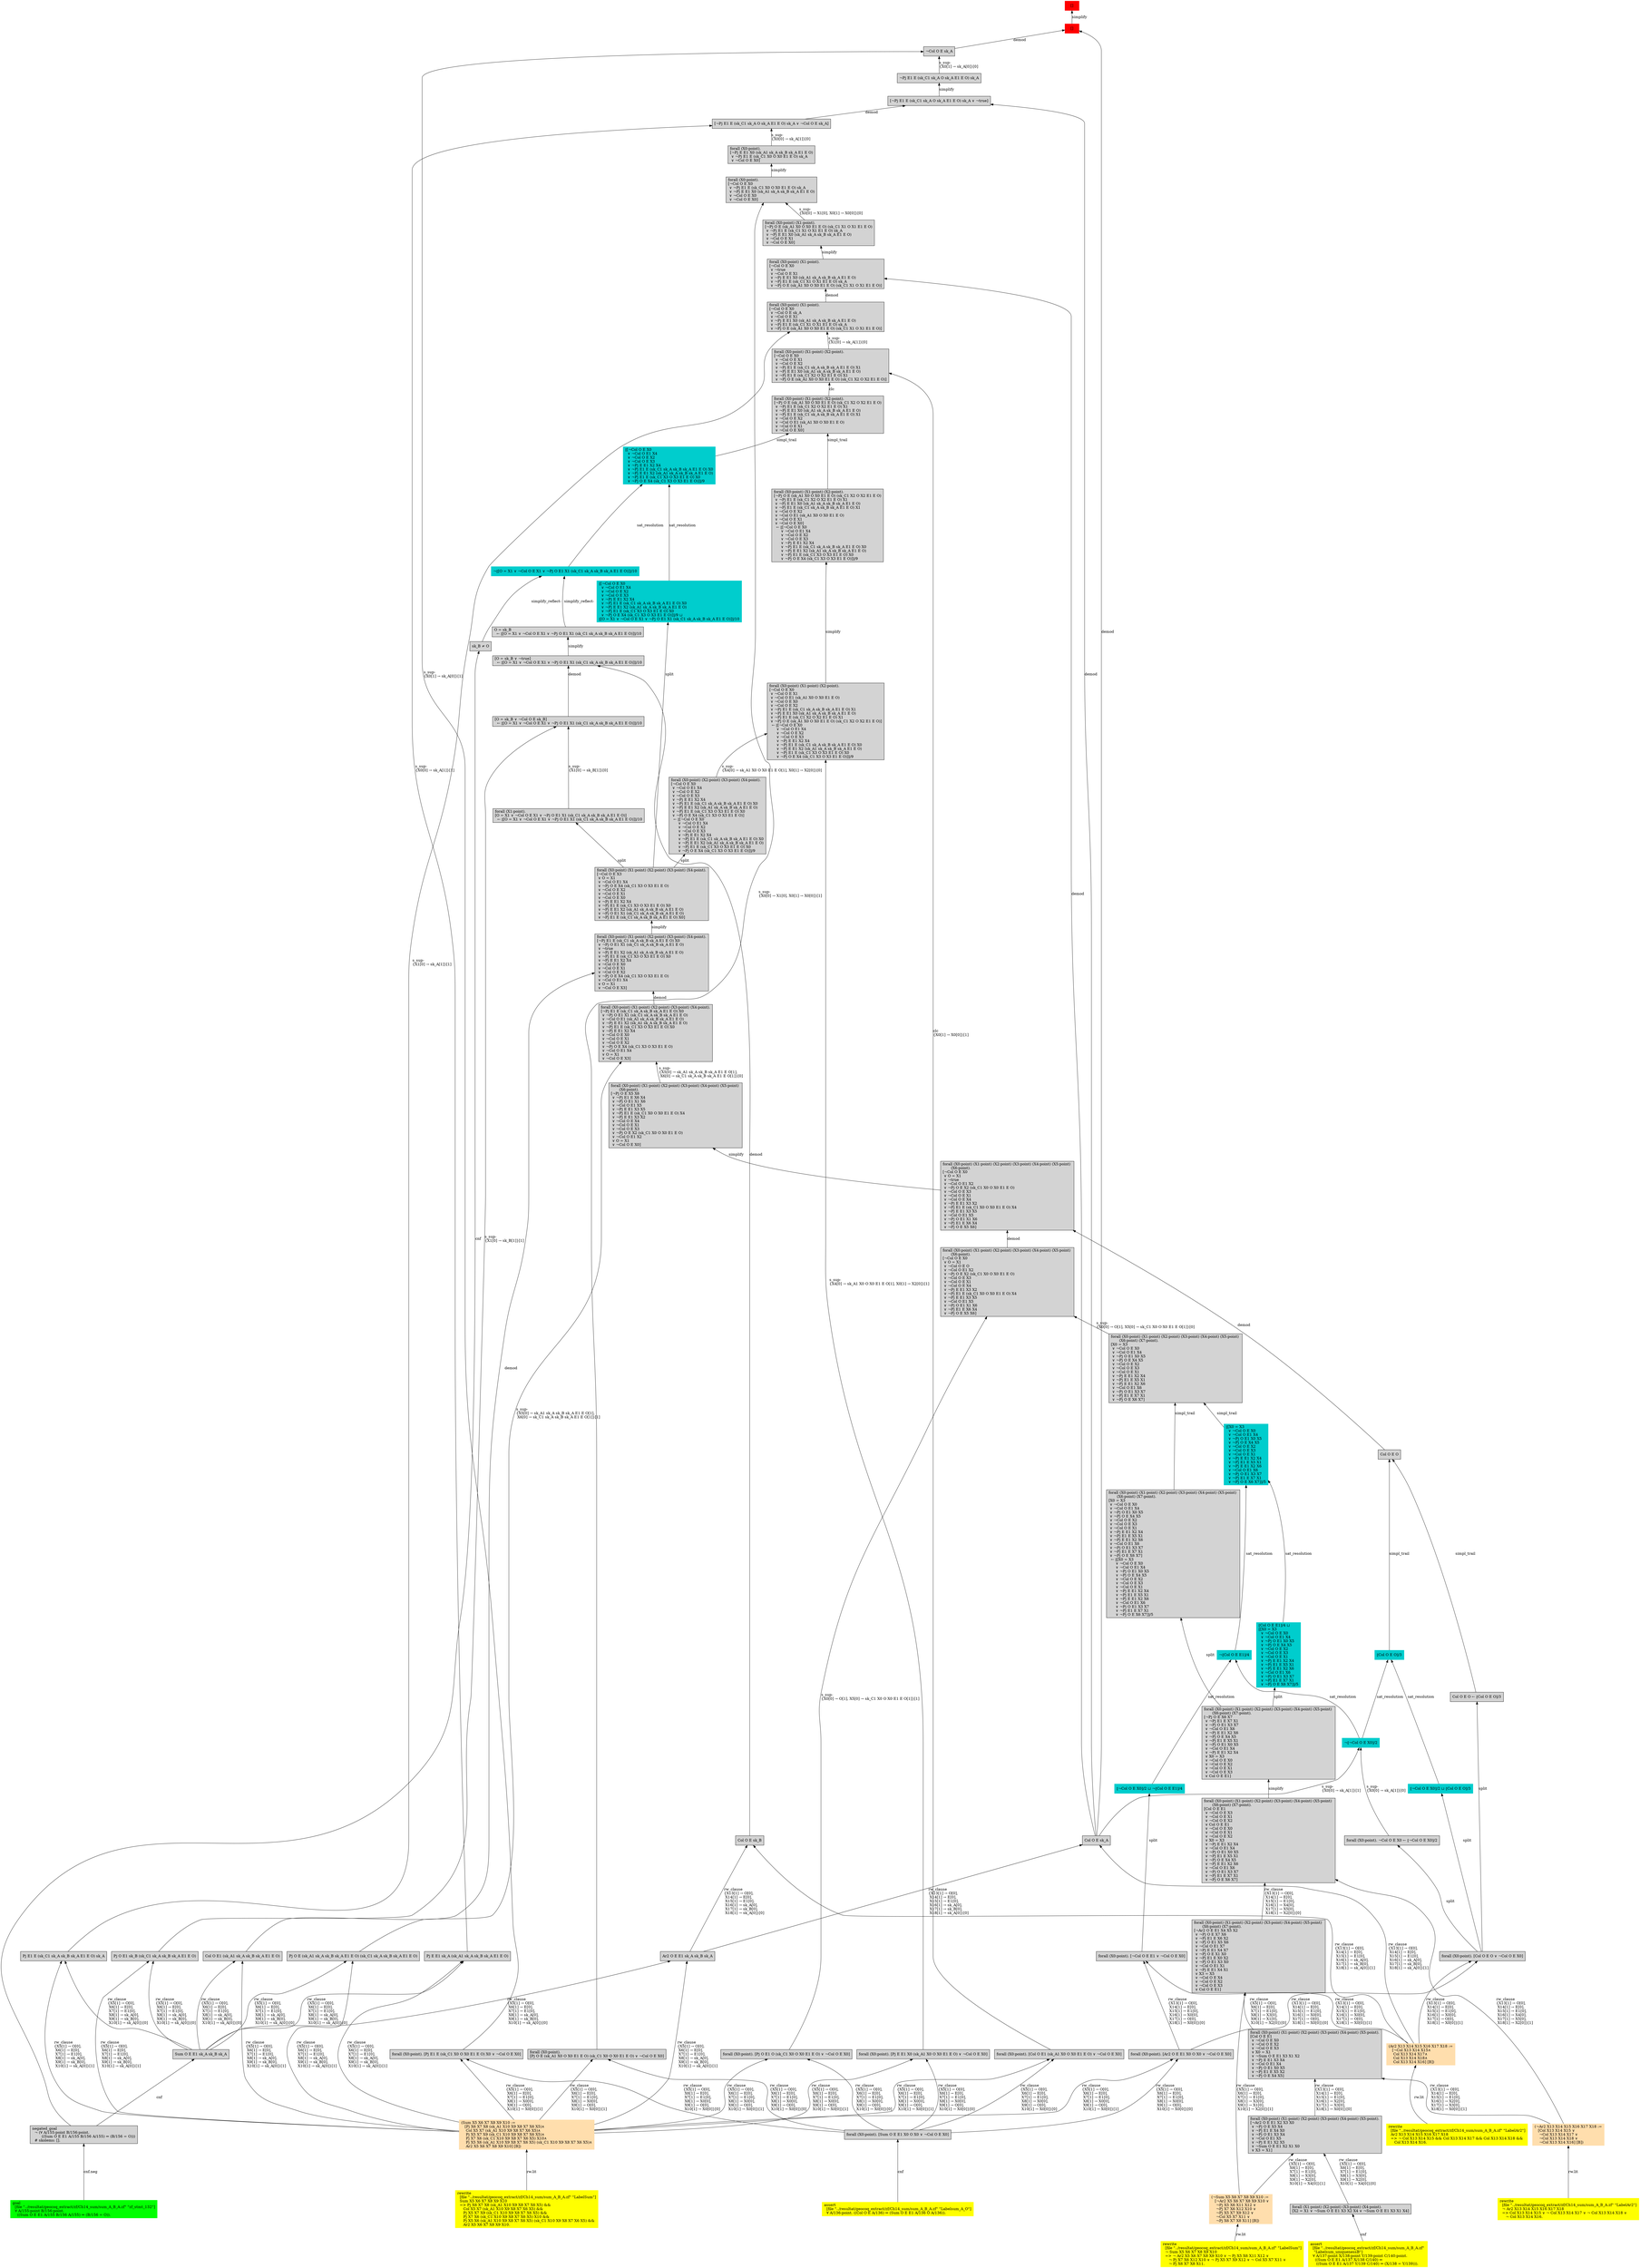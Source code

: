 digraph "unsat_graph" {
  vertex_0 [color=red, label="[]", shape=box, style=filled];
  vertex_0 -> vertex_1 [label="simplify", dir="back"];
  vertex_1 [color=red, label="[]", shape=box, style=filled];
  vertex_1 -> vertex_2 [label="demod", dir="back"];
  vertex_2 [shape=box, label="Col O E sk_A\l", style=filled];
  vertex_2 -> vertex_3 [label="rw_clause\l\{X13[1] → O[0], \l X14[1] → E[0], \l X15[1] → E1[0], \l X16[1] → sk_A[0], \l X17[1] → sk_B[0], \l X18[1] → sk_A[0]\}[1]\l", dir="back"];
  vertex_3 [color=navajowhite, shape=box, label="(Ar2 X13 X14 X15 X16 X17 X18 :=\l   [¬Col X13 X14 X15∧\l    Col X13 X14 X17∧\l    Col X13 X14 X18∧\l    Col X13 X14 X16] [B])\l", style=filled];
  vertex_3 -> vertex_4 [label="rw.lit", dir="back"];
  vertex_4 [color=yellow, shape=box, label="rewrite\l  [file \"../resultat/geocoq_extract/zf/Ch14_sum/sum_A_B_A.zf\" \"LabelAr2\"]\l  Ar2 X13 X14 X15 X16 X17 X18\l  =\> ¬ Col X13 X14 X15 && Col X13 X14 X17 && Col X13 X14 X18 && \l     Col X13 X14 X16.\l", style=filled];
  vertex_2 -> vertex_5 [label="rw_clause\l\{X13[1] → O[0], \l X14[1] → E[0], \l X15[1] → E1[0], \l X16[1] → sk_A[0], \l X17[1] → sk_B[0], \l X18[1] → sk_A[0]\}[0]\l", dir="back"];
  vertex_5 [shape=box, label="Ar2 O E E1 sk_A sk_B sk_A\l", style=filled];
  vertex_5 -> vertex_6 [label="rw_clause\l\{X5[1] → O[0], \l X6[1] → E[0], \l X7[1] → E1[0], \l X8[1] → sk_A[0], \l X9[1] → sk_B[0], \l X10[1] → sk_A[0]\}[1]\l", dir="back"];
  vertex_6 [color=navajowhite, shape=box, label="(Sum X5 X6 X7 X8 X9 X10 :=\l   [Pj X6 X7 X8 (sk_A1 X10 X9 X8 X7 X6 X5)∧\l    Col X5 X7 (sk_A1 X10 X9 X8 X7 X6 X5)∧\l    Pj X5 X7 X9 (sk_C1 X10 X9 X8 X7 X6 X5)∧\l    Pj X7 X6 (sk_C1 X10 X9 X8 X7 X6 X5) X10∧\l    Pj X5 X6 (sk_A1 X10 X9 X8 X7 X6 X5) (sk_C1 X10 X9 X8 X7 X6 X5)∧\l    Ar2 X5 X6 X7 X8 X9 X10] [B])\l", style=filled];
  vertex_6 -> vertex_7 [label="rw.lit", dir="back"];
  vertex_7 [color=yellow, shape=box, label="rewrite\l  [file \"../resultat/geocoq_extract/zf/Ch14_sum/sum_A_B_A.zf\" \"LabelSum\"]\l  Sum X5 X6 X7 X8 X9 X10\l  =\> Pj X6 X7 X8 (sk_A1 X10 X9 X8 X7 X6 X5) && \l     Col X5 X7 (sk_A1 X10 X9 X8 X7 X6 X5) && \l     Pj X5 X7 X9 (sk_C1 X10 X9 X8 X7 X6 X5) && \l     Pj X7 X6 (sk_C1 X10 X9 X8 X7 X6 X5) X10 && \l     Pj X5 X6 (sk_A1 X10 X9 X8 X7 X6 X5) (sk_C1 X10 X9 X8 X7 X6 X5) && \l     Ar2 X5 X6 X7 X8 X9 X10.\l", style=filled];
  vertex_5 -> vertex_8 [label="rw_clause\l\{X5[1] → O[0], \l X6[1] → E[0], \l X7[1] → E1[0], \l X8[1] → sk_A[0], \l X9[1] → sk_B[0], \l X10[1] → sk_A[0]\}[0]\l", dir="back"];
  vertex_8 [shape=box, label="Sum O E E1 sk_A sk_B sk_A\l", style=filled];
  vertex_8 -> vertex_9 [label="cnf", dir="back"];
  vertex_9 [shape=box, label="negated_goal\l  ¬ (∀ A/155:point B/156:point.\l        ((Sum O E E1 A/155 B/156 A/155) ⇒ (B/156 = O)))\l  # skolems: [].\l", style=filled];
  vertex_9 -> vertex_10 [label="cnf.neg", dir="back"];
  vertex_10 [color=green, shape=box, label="goal\l  [file \"../resultat/geocoq_extract/zf/Ch14_sum/sum_A_B_A.zf\" \"zf_stmt_132\"]\l  ∀ A/155:point B/156:point.\l    ((Sum O E E1 A/155 B/156 A/155) ⇒ (B/156 = O)).\l", style=filled];
  vertex_1 -> vertex_11 [label="demod", dir="back"];
  vertex_11 [shape=box, label="¬Col O E sk_A\l", style=filled];
  vertex_11 -> vertex_12 [label="s_sup-\l\{X0[1] → sk_A[0]\}[0]\l", dir="back"];
  vertex_12 [shape=box, label="¬Pj E1 E (sk_C1 sk_A O sk_A E1 E O) sk_A\l", style=filled];
  vertex_12 -> vertex_13 [label="simplify", dir="back"];
  vertex_13 [shape=box, label="[¬Pj E1 E (sk_C1 sk_A O sk_A E1 E O) sk_A ∨ ¬true]\l", style=filled];
  vertex_13 -> vertex_2 [label="demod", dir="back"];
  vertex_13 -> vertex_14 [label="demod", dir="back"];
  vertex_14 [shape=box, label="[¬Pj E1 E (sk_C1 sk_A O sk_A E1 E O) sk_A ∨ ¬Col O E sk_A]\l", style=filled];
  vertex_14 -> vertex_15 [label="s_sup-\l\{X0[0] → sk_A[1]\}[0]\l", dir="back"];
  vertex_15 [shape=box, label="forall (X0:point).\l[¬Pj E E1 X0 (sk_A1 sk_A sk_B sk_A E1 E O)\l ∨ ¬Pj E1 E (sk_C1 X0 O X0 E1 E O) sk_A\l ∨ ¬Col O E X0]\l", style=filled];
  vertex_15 -> vertex_16 [label="simplify", dir="back"];
  vertex_16 [shape=box, label="forall (X0:point).\l[¬Col O E X0\l ∨ ¬Pj E1 E (sk_C1 X0 O X0 E1 E O) sk_A\l ∨ ¬Pj E E1 X0 (sk_A1 sk_A sk_B sk_A E1 E O)\l ∨ ¬Col O E X0\l ∨ ¬Col O E X0]\l", style=filled];
  vertex_16 -> vertex_17 [label="s_sup-\l\{X0[0] → X1[0], X0[1] → X0[0]\}[0]\l", dir="back"];
  vertex_17 [shape=box, label="forall (X0:point) (X1:point).\l[¬Pj O E (sk_A1 X0 O X0 E1 E O) (sk_C1 X1 O X1 E1 E O)\l ∨ ¬Pj E1 E (sk_C1 X1 O X1 E1 E O) sk_A\l ∨ ¬Pj E E1 X0 (sk_A1 sk_A sk_B sk_A E1 E O)\l ∨ ¬Col O E X1\l ∨ ¬Col O E X0]\l", style=filled];
  vertex_17 -> vertex_18 [label="simplify", dir="back"];
  vertex_18 [shape=box, label="forall (X0:point) (X1:point).\l[¬Col O E X0\l ∨ ¬true\l ∨ ¬Col O E X1\l ∨ ¬Pj E E1 X0 (sk_A1 sk_A sk_B sk_A E1 E O)\l ∨ ¬Pj E1 E (sk_C1 X1 O X1 E1 E O) sk_A\l ∨ ¬Pj O E (sk_A1 X0 O X0 E1 E O) (sk_C1 X1 O X1 E1 E O)]\l", style=filled];
  vertex_18 -> vertex_2 [label="demod", dir="back"];
  vertex_18 -> vertex_19 [label="demod", dir="back"];
  vertex_19 [shape=box, label="forall (X0:point) (X1:point).\l[¬Col O E X0\l ∨ ¬Col O E sk_A\l ∨ ¬Col O E X1\l ∨ ¬Pj E E1 X0 (sk_A1 sk_A sk_B sk_A E1 E O)\l ∨ ¬Pj E1 E (sk_C1 X1 O X1 E1 E O) sk_A\l ∨ ¬Pj O E (sk_A1 X0 O X0 E1 E O) (sk_C1 X1 O X1 E1 E O)]\l", style=filled];
  vertex_19 -> vertex_20 [label="s_sup-\l\{X1[0] → sk_A[1]\}[0]\l", dir="back"];
  vertex_20 [shape=box, label="forall (X0:point) (X1:point) (X2:point).\l[¬Col O E X0\l ∨ ¬Col O E X1\l ∨ ¬Col O E X2\l ∨ ¬Pj E1 E (sk_C1 sk_A sk_B sk_A E1 E O) X1\l ∨ ¬Pj E E1 X0 (sk_A1 sk_A sk_B sk_A E1 E O)\l ∨ ¬Pj E1 E (sk_C1 X2 O X2 E1 E O) X1\l ∨ ¬Pj O E (sk_A1 X0 O X0 E1 E O) (sk_C1 X2 O X2 E1 E O)]\l", style=filled];
  vertex_20 -> vertex_21 [label="clc\l\{X0[1] → X0[0]\}[1]\l", dir="back"];
  vertex_21 [shape=box, label="forall (X0:point). [Col O E1 (sk_A1 X0 O X0 E1 E O) ∨ ¬Col O E X0]\l", style=filled];
  vertex_21 -> vertex_6 [label="rw_clause\l\{X5[1] → O[0], \l X6[1] → E[0], \l X7[1] → E1[0], \l X8[1] → X0[0], \l X9[1] → O[0], \l X10[1] → X0[0]\}[1]\l", dir="back"];
  vertex_21 -> vertex_22 [label="rw_clause\l\{X5[1] → O[0], \l X6[1] → E[0], \l X7[1] → E1[0], \l X8[1] → X0[0], \l X9[1] → O[0], \l X10[1] → X0[0]\}[0]\l", dir="back"];
  vertex_22 [shape=box, label="forall (X0:point). [Sum O E E1 X0 O X0 ∨ ¬Col O E X0]\l", style=filled];
  vertex_22 -> vertex_23 [label="cnf", dir="back"];
  vertex_23 [color=yellow, shape=box, label="assert\l  [file \"../resultat/geocoq_extract/zf/Ch14_sum/sum_A_B_A.zf\" \"Labelsum_A_O\"]\l  ∀ A/136:point. ((Col O E A/136) ⇒ (Sum O E E1 A/136 O A/136)).\l", style=filled];
  vertex_20 -> vertex_24 [label="clc", dir="back"];
  vertex_24 [shape=box, label="forall (X0:point) (X1:point) (X2:point).\l[¬Pj O E (sk_A1 X0 O X0 E1 E O) (sk_C1 X2 O X2 E1 E O)\l ∨ ¬Pj E1 E (sk_C1 X2 O X2 E1 E O) X1\l ∨ ¬Pj E E1 X0 (sk_A1 sk_A sk_B sk_A E1 E O)\l ∨ ¬Pj E1 E (sk_C1 sk_A sk_B sk_A E1 E O) X1\l ∨ ¬Col O E X2\l ∨ ¬Col O E1 (sk_A1 X0 O X0 E1 E O)\l ∨ ¬Col O E X1\l ∨ ¬Col O E X0]\l", style=filled];
  vertex_24 -> vertex_25 [label="simpl_trail", dir="back"];
  vertex_25 [color=cyan3, shape=box, label="⟦[¬Col O E X0\l  ∨ ¬Col O E1 X4\l  ∨ ¬Col O E X2\l  ∨ ¬Col O E X3\l  ∨ ¬Pj E E1 X2 X4\l  ∨ ¬Pj E1 E (sk_C1 sk_A sk_B sk_A E1 E O) X0\l  ∨ ¬Pj E E1 X2 (sk_A1 sk_A sk_B sk_A E1 E O)\l  ∨ ¬Pj E1 E (sk_C1 X3 O X3 E1 E O) X0\l  ∨ ¬Pj O E X4 (sk_C1 X3 O X3 E1 E O)]⟧/9\l", style=filled];
  vertex_25 -> vertex_26 [label="sat_resolution", dir="back"];
  vertex_26 [color=cyan3, shape=box, label="¬⟦[O = X1 ∨ ¬Col O E X1 ∨ ¬Pj O E1 X1 (sk_C1 sk_A sk_B sk_A E1 E O)]⟧/10\l", style=filled];
  vertex_26 -> vertex_27 [label="simplify_reflect-", dir="back"];
  vertex_27 [shape=box, label="sk_B ≠ O\l", style=filled];
  vertex_27 -> vertex_9 [label="cnf", dir="back"];
  vertex_26 -> vertex_28 [label="simplify_reflect-", dir="back"];
  vertex_28 [shape=box, label="O = sk_B\l  ← ⟦[O = X1 ∨ ¬Col O E X1 ∨ ¬Pj O E1 X1 (sk_C1 sk_A sk_B sk_A E1 E O)]⟧/10\l", style=filled];
  vertex_28 -> vertex_29 [label="simplify", dir="back"];
  vertex_29 [shape=box, label="[O = sk_B ∨ ¬true]\l  ← ⟦[O = X1 ∨ ¬Col O E X1 ∨ ¬Pj O E1 X1 (sk_C1 sk_A sk_B sk_A E1 E O)]⟧/10\l", style=filled];
  vertex_29 -> vertex_30 [label="demod", dir="back"];
  vertex_30 [shape=box, label="Col O E sk_B\l", style=filled];
  vertex_30 -> vertex_3 [label="rw_clause\l\{X13[1] → O[0], \l X14[1] → E[0], \l X15[1] → E1[0], \l X16[1] → sk_A[0], \l X17[1] → sk_B[0], \l X18[1] → sk_A[0]\}[1]\l", dir="back"];
  vertex_30 -> vertex_5 [label="rw_clause\l\{X13[1] → O[0], \l X14[1] → E[0], \l X15[1] → E1[0], \l X16[1] → sk_A[0], \l X17[1] → sk_B[0], \l X18[1] → sk_A[0]\}[0]\l", dir="back"];
  vertex_29 -> vertex_31 [label="demod", dir="back"];
  vertex_31 [shape=box, label="[O = sk_B ∨ ¬Col O E sk_B]\l  ← ⟦[O = X1 ∨ ¬Col O E X1 ∨ ¬Pj O E1 X1 (sk_C1 sk_A sk_B sk_A E1 E O)]⟧/10\l", style=filled];
  vertex_31 -> vertex_32 [label="s_sup-\l\{X1[0] → sk_B[1]\}[0]\l", dir="back"];
  vertex_32 [shape=box, label="forall (X1:point).\l[O = X1 ∨ ¬Col O E X1 ∨ ¬Pj O E1 X1 (sk_C1 sk_A sk_B sk_A E1 E O)]\l  ← ⟦[O = X1 ∨ ¬Col O E X1 ∨ ¬Pj O E1 X1 (sk_C1 sk_A sk_B sk_A E1 E O)]⟧/10\l", style=filled];
  vertex_32 -> vertex_33 [label="split", dir="back"];
  vertex_33 [shape=box, label="forall (X0:point) (X1:point) (X2:point) (X3:point) (X4:point).\l[¬Col O E X3\l ∨ O = X1\l ∨ ¬Col O E1 X4\l ∨ ¬Pj O E X4 (sk_C1 X3 O X3 E1 E O)\l ∨ ¬Col O E X2\l ∨ ¬Col O E X1\l ∨ ¬Col O E X0\l ∨ ¬Pj E E1 X2 X4\l ∨ ¬Pj E1 E (sk_C1 X3 O X3 E1 E O) X0\l ∨ ¬Pj E E1 X2 (sk_A1 sk_A sk_B sk_A E1 E O)\l ∨ ¬Pj O E1 X1 (sk_C1 sk_A sk_B sk_A E1 E O)\l ∨ ¬Pj E1 E (sk_C1 sk_A sk_B sk_A E1 E O) X0]\l", style=filled];
  vertex_33 -> vertex_34 [label="simplify", dir="back"];
  vertex_34 [shape=box, label="forall (X0:point) (X1:point) (X2:point) (X3:point) (X4:point).\l[¬Pj E1 E (sk_C1 sk_A sk_B sk_A E1 E O) X0\l ∨ ¬Pj O E1 X1 (sk_C1 sk_A sk_B sk_A E1 E O)\l ∨ ¬true\l ∨ ¬Pj E E1 X2 (sk_A1 sk_A sk_B sk_A E1 E O)\l ∨ ¬Pj E1 E (sk_C1 X3 O X3 E1 E O) X0\l ∨ ¬Pj E E1 X2 X4\l ∨ ¬Col O E X0\l ∨ ¬Col O E X1\l ∨ ¬Col O E X2\l ∨ ¬Pj O E X4 (sk_C1 X3 O X3 E1 E O)\l ∨ ¬Col O E1 X4\l ∨ O = X1\l ∨ ¬Col O E X3]\l", style=filled];
  vertex_34 -> vertex_35 [label="demod", dir="back"];
  vertex_35 [shape=box, label="Col O E1 (sk_A1 sk_A sk_B sk_A E1 E O)\l", style=filled];
  vertex_35 -> vertex_6 [label="rw_clause\l\{X5[1] → O[0], \l X6[1] → E[0], \l X7[1] → E1[0], \l X8[1] → sk_A[0], \l X9[1] → sk_B[0], \l X10[1] → sk_A[0]\}[1]\l", dir="back"];
  vertex_35 -> vertex_8 [label="rw_clause\l\{X5[1] → O[0], \l X6[1] → E[0], \l X7[1] → E1[0], \l X8[1] → sk_A[0], \l X9[1] → sk_B[0], \l X10[1] → sk_A[0]\}[0]\l", dir="back"];
  vertex_34 -> vertex_36 [label="demod", dir="back"];
  vertex_36 [shape=box, label="forall (X0:point) (X1:point) (X2:point) (X3:point) (X4:point).\l[¬Pj E1 E (sk_C1 sk_A sk_B sk_A E1 E O) X0\l ∨ ¬Pj O E1 X1 (sk_C1 sk_A sk_B sk_A E1 E O)\l ∨ ¬Col O E1 (sk_A1 sk_A sk_B sk_A E1 E O)\l ∨ ¬Pj E E1 X2 (sk_A1 sk_A sk_B sk_A E1 E O)\l ∨ ¬Pj E1 E (sk_C1 X3 O X3 E1 E O) X0\l ∨ ¬Pj E E1 X2 X4\l ∨ ¬Col O E X0\l ∨ ¬Col O E X1\l ∨ ¬Col O E X2\l ∨ ¬Pj O E X4 (sk_C1 X3 O X3 E1 E O)\l ∨ ¬Col O E1 X4\l ∨ O = X1\l ∨ ¬Col O E X3]\l", style=filled];
  vertex_36 -> vertex_37 [label="s_sup-\l\{X5[0] → sk_A1 sk_A sk_B sk_A E1 E O[1], \l X6[0] → sk_C1 sk_A sk_B sk_A E1 E O[1]\}[0]\l", dir="back"];
  vertex_37 [shape=box, label="forall (X0:point) (X1:point) (X2:point) (X3:point) (X4:point) (X5:point) \l       (X6:point).\l[¬Pj O E X5 X6\l ∨ ¬Pj E1 E X6 X4\l ∨ ¬Pj O E1 X1 X6\l ∨ ¬Col O E1 X5\l ∨ ¬Pj E E1 X3 X5\l ∨ ¬Pj E1 E (sk_C1 X0 O X0 E1 E O) X4\l ∨ ¬Pj E E1 X3 X2\l ∨ ¬Col O E X4\l ∨ ¬Col O E X1\l ∨ ¬Col O E X3\l ∨ ¬Pj O E X2 (sk_C1 X0 O X0 E1 E O)\l ∨ ¬Col O E1 X2\l ∨ O = X1\l ∨ ¬Col O E X0]\l", style=filled];
  vertex_37 -> vertex_38 [label="simplify", dir="back"];
  vertex_38 [shape=box, label="forall (X0:point) (X1:point) (X2:point) (X3:point) (X4:point) (X5:point) \l       (X6:point).\l[¬Col O E X0\l ∨ O = X1\l ∨ ¬true\l ∨ ¬Col O E1 X2\l ∨ ¬Pj O E X2 (sk_C1 X0 O X0 E1 E O)\l ∨ ¬Col O E X3\l ∨ ¬Col O E X1\l ∨ ¬Col O E X4\l ∨ ¬Pj E E1 X3 X2\l ∨ ¬Pj E1 E (sk_C1 X0 O X0 E1 E O) X4\l ∨ ¬Pj E E1 X3 X5\l ∨ ¬Col O E1 X5\l ∨ ¬Pj O E1 X1 X6\l ∨ ¬Pj E1 E X6 X4\l ∨ ¬Pj O E X5 X6]\l", style=filled];
  vertex_38 -> vertex_39 [label="demod", dir="back"];
  vertex_39 [shape=box, label="Col O E O\l", style=filled];
  vertex_39 -> vertex_40 [label="simpl_trail", dir="back"];
  vertex_40 [color=cyan3, shape=box, label="⟦Col O E O⟧/3\l", style=filled];
  vertex_40 -> vertex_41 [label="sat_resolution", dir="back"];
  vertex_41 [color=cyan3, shape=box, label="¬⟦¬Col O E X0⟧/2\l", style=filled];
  vertex_41 -> vertex_42 [label="s_sup-\l\{X0[0] → sk_A[1]\}[0]\l", dir="back"];
  vertex_42 [shape=box, label="forall (X0:point). ¬Col O E X0 ← ⟦¬Col O E X0⟧/2\l", style=filled];
  vertex_42 -> vertex_43 [label="split", dir="back"];
  vertex_43 [shape=box, label="forall (X0:point). [Col O E O ∨ ¬Col O E X0]\l", style=filled];
  vertex_43 -> vertex_3 [label="rw_clause\l\{X13[1] → O[0], \l X14[1] → E[0], \l X15[1] → E1[0], \l X16[1] → X0[0], \l X17[1] → O[0], \l X18[1] → X0[0]\}[1]\l", dir="back"];
  vertex_43 -> vertex_44 [label="rw_clause\l\{X13[1] → O[0], \l X14[1] → E[0], \l X15[1] → E1[0], \l X16[1] → X0[0], \l X17[1] → O[0], \l X18[1] → X0[0]\}[0]\l", dir="back"];
  vertex_44 [shape=box, label="forall (X0:point). [Ar2 O E E1 X0 O X0 ∨ ¬Col O E X0]\l", style=filled];
  vertex_44 -> vertex_6 [label="rw_clause\l\{X5[1] → O[0], \l X6[1] → E[0], \l X7[1] → E1[0], \l X8[1] → X0[0], \l X9[1] → O[0], \l X10[1] → X0[0]\}[1]\l", dir="back"];
  vertex_44 -> vertex_22 [label="rw_clause\l\{X5[1] → O[0], \l X6[1] → E[0], \l X7[1] → E1[0], \l X8[1] → X0[0], \l X9[1] → O[0], \l X10[1] → X0[0]\}[0]\l", dir="back"];
  vertex_41 -> vertex_2 [label="s_sup-\l\{X0[0] → sk_A[1]\}[1]\l", dir="back"];
  vertex_40 -> vertex_45 [label="sat_resolution", dir="back"];
  vertex_45 [color=cyan3, shape=box, label="⟦¬Col O E X0⟧/2 ⊔ ⟦Col O E O⟧/3\l", style=filled];
  vertex_45 -> vertex_43 [label="split", dir="back"];
  vertex_39 -> vertex_46 [label="simpl_trail", dir="back"];
  vertex_46 [shape=box, label="Col O E O ← ⟦Col O E O⟧/3\l", style=filled];
  vertex_46 -> vertex_43 [label="split", dir="back"];
  vertex_38 -> vertex_47 [label="demod", dir="back"];
  vertex_47 [shape=box, label="forall (X0:point) (X1:point) (X2:point) (X3:point) (X4:point) (X5:point) \l       (X6:point).\l[¬Col O E X0\l ∨ O = X1\l ∨ ¬Col O E O\l ∨ ¬Col O E1 X2\l ∨ ¬Pj O E X2 (sk_C1 X0 O X0 E1 E O)\l ∨ ¬Col O E X3\l ∨ ¬Col O E X1\l ∨ ¬Col O E X4\l ∨ ¬Pj E E1 X3 X2\l ∨ ¬Pj E1 E (sk_C1 X0 O X0 E1 E O) X4\l ∨ ¬Pj E E1 X3 X5\l ∨ ¬Col O E1 X5\l ∨ ¬Pj O E1 X1 X6\l ∨ ¬Pj E1 E X6 X4\l ∨ ¬Pj O E X5 X6]\l", style=filled];
  vertex_47 -> vertex_48 [label="s_sup-\l\{X0[0] → O[1], X5[0] → sk_C1 X0 O X0 E1 E O[1]\}[0]\l", dir="back"];
  vertex_48 [shape=box, label="forall (X0:point) (X1:point) (X2:point) (X3:point) (X4:point) (X5:point) \l       (X6:point) (X7:point).\l[X0 = X3\l ∨ ¬Col O E X0\l ∨ ¬Col O E1 X4\l ∨ ¬Pj O E1 X0 X5\l ∨ ¬Pj O E X4 X5\l ∨ ¬Col O E X2\l ∨ ¬Col O E X3\l ∨ ¬Col O E X1\l ∨ ¬Pj E E1 X2 X4\l ∨ ¬Pj E1 E X5 X1\l ∨ ¬Pj E E1 X2 X6\l ∨ ¬Col O E1 X6\l ∨ ¬Pj O E1 X3 X7\l ∨ ¬Pj E1 E X7 X1\l ∨ ¬Pj O E X6 X7]\l", style=filled];
  vertex_48 -> vertex_49 [label="simpl_trail", dir="back"];
  vertex_49 [color=cyan3, shape=box, label="⟦[X0 = X3\l  ∨ ¬Col O E X0\l  ∨ ¬Col O E1 X4\l  ∨ ¬Pj O E1 X0 X5\l  ∨ ¬Pj O E X4 X5\l  ∨ ¬Col O E X2\l  ∨ ¬Col O E X3\l  ∨ ¬Col O E X1\l  ∨ ¬Pj E E1 X2 X4\l  ∨ ¬Pj E1 E X5 X1\l  ∨ ¬Pj E E1 X2 X6\l  ∨ ¬Col O E1 X6\l  ∨ ¬Pj O E1 X3 X7\l  ∨ ¬Pj E1 E X7 X1\l  ∨ ¬Pj O E X6 X7]⟧/5\l", style=filled];
  vertex_49 -> vertex_50 [label="sat_resolution", dir="back"];
  vertex_50 [color=cyan3, shape=box, label="¬⟦Col O E E1⟧/4\l", style=filled];
  vertex_50 -> vertex_41 [label="sat_resolution", dir="back"];
  vertex_50 -> vertex_51 [label="sat_resolution", dir="back"];
  vertex_51 [color=cyan3, shape=box, label="⟦¬Col O E X0⟧/2 ⊔ ¬⟦Col O E E1⟧/4\l", style=filled];
  vertex_51 -> vertex_52 [label="split", dir="back"];
  vertex_52 [shape=box, label="forall (X0:point). [¬Col O E E1 ∨ ¬Col O E X0]\l", style=filled];
  vertex_52 -> vertex_3 [label="rw_clause\l\{X13[1] → O[0], \l X14[1] → E[0], \l X15[1] → E1[0], \l X16[1] → X0[0], \l X17[1] → O[0], \l X18[1] → X0[0]\}[1]\l", dir="back"];
  vertex_52 -> vertex_44 [label="rw_clause\l\{X13[1] → O[0], \l X14[1] → E[0], \l X15[1] → E1[0], \l X16[1] → X0[0], \l X17[1] → O[0], \l X18[1] → X0[0]\}[0]\l", dir="back"];
  vertex_49 -> vertex_53 [label="sat_resolution", dir="back"];
  vertex_53 [color=cyan3, shape=box, label="⟦Col O E E1⟧/4 ⊔ \l⟦[X0 = X3\l  ∨ ¬Col O E X0\l  ∨ ¬Col O E1 X4\l  ∨ ¬Pj O E1 X0 X5\l  ∨ ¬Pj O E X4 X5\l  ∨ ¬Col O E X2\l  ∨ ¬Col O E X3\l  ∨ ¬Col O E X1\l  ∨ ¬Pj E E1 X2 X4\l  ∨ ¬Pj E1 E X5 X1\l  ∨ ¬Pj E E1 X2 X6\l  ∨ ¬Col O E1 X6\l  ∨ ¬Pj O E1 X3 X7\l  ∨ ¬Pj E1 E X7 X1\l  ∨ ¬Pj O E X6 X7]⟧/5\l", style=filled];
  vertex_53 -> vertex_54 [label="split", dir="back"];
  vertex_54 [shape=box, label="forall (X0:point) (X1:point) (X2:point) (X3:point) (X4:point) (X5:point) \l       (X6:point) (X7:point).\l[¬Pj O E X6 X7\l ∨ ¬Pj E1 E X7 X1\l ∨ ¬Pj O E1 X3 X7\l ∨ ¬Col O E1 X6\l ∨ ¬Pj E E1 X2 X6\l ∨ ¬Pj O E X4 X5\l ∨ ¬Pj E1 E X5 X1\l ∨ ¬Pj O E1 X0 X5\l ∨ ¬Col O E1 X4\l ∨ ¬Pj E E1 X2 X4\l ∨ X0 = X3\l ∨ ¬Col O E X0\l ∨ ¬Col O E X2\l ∨ ¬Col O E X1\l ∨ ¬Col O E X3\l ∨ Col O E E1]\l", style=filled];
  vertex_54 -> vertex_55 [label="simplify", dir="back"];
  vertex_55 [shape=box, label="forall (X0:point) (X1:point) (X2:point) (X3:point) (X4:point) (X5:point) \l       (X6:point) (X7:point).\l[Col O E E1\l ∨ ¬Col O E X3\l ∨ ¬Col O E X1\l ∨ ¬Col O E X2\l ∨ Col O E E1\l ∨ ¬Col O E X0\l ∨ ¬Col O E X1\l ∨ ¬Col O E X2\l ∨ X0 = X3\l ∨ ¬Pj E E1 X2 X4\l ∨ ¬Col O E1 X4\l ∨ ¬Pj O E1 X0 X5\l ∨ ¬Pj E1 E X5 X1\l ∨ ¬Pj O E X4 X5\l ∨ ¬Pj E E1 X2 X6\l ∨ ¬Col O E1 X6\l ∨ ¬Pj O E1 X3 X7\l ∨ ¬Pj E1 E X7 X1\l ∨ ¬Pj O E X6 X7]\l", style=filled];
  vertex_55 -> vertex_56 [label="rw_clause\l\{X13[1] → O[0], \l X14[1] → E[0], \l X15[1] → E1[0], \l X16[1] → X4[0], \l X17[1] → X5[0], \l X18[1] → X2[0]\}[1]\l", dir="back"];
  vertex_56 [color=navajowhite, shape=box, label="(¬Ar2 X13 X14 X15 X16 X17 X18 :=\l   [Col X13 X14 X15 ∨ \l    ¬Col X13 X14 X17 ∨ \l    ¬Col X13 X14 X18 ∨ \l    ¬Col X13 X14 X16] [B])\l", style=filled];
  vertex_56 -> vertex_57 [label="rw.lit", dir="back"];
  vertex_57 [color=yellow, shape=box, label="rewrite\l  [file \"../resultat/geocoq_extract/zf/Ch14_sum/sum_A_B_A.zf\" \"LabelAr2\"]\l  ¬ Ar2 X13 X14 X15 X16 X17 X18\l  =\> Col X13 X14 X15 ∨ ¬ Col X13 X14 X17 ∨ ¬ Col X13 X14 X18 ∨ \l     ¬ Col X13 X14 X16.\l", style=filled];
  vertex_55 -> vertex_58 [label="rw_clause\l\{X13[1] → O[0], \l X14[1] → E[0], \l X15[1] → E1[0], \l X16[1] → X4[0], \l X17[1] → X5[0], \l X18[1] → X2[0]\}[0]\l", dir="back"];
  vertex_58 [shape=box, label="forall (X0:point) (X1:point) (X2:point) (X3:point) (X4:point) (X5:point) \l       (X6:point) (X7:point).\l[¬Ar2 O E E1 X4 X5 X2\l ∨ ¬Pj O E X7 X6\l ∨ ¬Pj E1 E X6 X2\l ∨ ¬Pj O E1 X5 X6\l ∨ ¬Col O E1 X7\l ∨ ¬Pj E E1 X4 X7\l ∨ ¬Pj O E X1 X0\l ∨ ¬Pj E1 E X0 X2\l ∨ ¬Pj O E1 X3 X0\l ∨ ¬Col O E1 X1\l ∨ ¬Pj E E1 X4 X1\l ∨ X3 = X5\l ∨ ¬Col O E X4\l ∨ ¬Col O E X2\l ∨ ¬Col O E X3\l ∨ Col O E E1]\l", style=filled];
  vertex_58 -> vertex_59 [label="rw_clause\l\{X5[1] → O[0], \l X6[1] → E[0], \l X7[1] → E1[0], \l X8[1] → X3[0], \l X9[1] → X1[0], \l X10[1] → X2[0]\}[1]\l", dir="back"];
  vertex_59 [color=navajowhite, shape=box, label="(¬Sum X5 X6 X7 X8 X9 X10 :=\l   [¬Ar2 X5 X6 X7 X8 X9 X10 ∨ \l    ¬Pj X5 X6 X11 X12 ∨ \l    ¬Pj X7 X6 X12 X10 ∨ \l    ¬Pj X5 X7 X9 X12 ∨ \l    ¬Col X5 X7 X11 ∨ \l    ¬Pj X6 X7 X8 X11] [B])\l", style=filled];
  vertex_59 -> vertex_60 [label="rw.lit", dir="back"];
  vertex_60 [color=yellow, shape=box, label="rewrite\l  [file \"../resultat/geocoq_extract/zf/Ch14_sum/sum_A_B_A.zf\" \"LabelSum\"]\l  ¬ Sum X5 X6 X7 X8 X9 X10\l  =\> ¬ Ar2 X5 X6 X7 X8 X9 X10 ∨ ¬ Pj X5 X6 X11 X12 ∨ \l     ¬ Pj X7 X6 X12 X10 ∨ ¬ Pj X5 X7 X9 X12 ∨ ¬ Col X5 X7 X11 ∨ \l     ¬ Pj X6 X7 X8 X11.\l", style=filled];
  vertex_58 -> vertex_61 [label="rw_clause\l\{X5[1] → O[0], \l X6[1] → E[0], \l X7[1] → E1[0], \l X8[1] → X3[0], \l X9[1] → X1[0], \l X10[1] → X2[0]\}[0]\l", dir="back"];
  vertex_61 [shape=box, label="forall (X0:point) (X1:point) (X2:point) (X3:point) (X4:point) (X5:point).\l[Col O E E1\l ∨ ¬Col O E X0\l ∨ ¬Col O E X2\l ∨ ¬Col O E X3\l ∨ X0 = X1\l ∨ ¬Sum O E E1 X3 X1 X2\l ∨ ¬Pj E E1 X3 X4\l ∨ ¬Col O E1 X4\l ∨ ¬Pj O E1 X0 X5\l ∨ ¬Pj E1 E X5 X2\l ∨ ¬Pj O E X4 X5]\l", style=filled];
  vertex_61 -> vertex_56 [label="rw_clause\l\{X13[1] → O[0], \l X14[1] → E[0], \l X15[1] → E1[0], \l X16[1] → X2[0], \l X17[1] → X3[0], \l X18[1] → X0[0]\}[1]\l", dir="back"];
  vertex_61 -> vertex_62 [label="rw_clause\l\{X13[1] → O[0], \l X14[1] → E[0], \l X15[1] → E1[0], \l X16[1] → X2[0], \l X17[1] → X3[0], \l X18[1] → X0[0]\}[0]\l", dir="back"];
  vertex_62 [shape=box, label="forall (X0:point) (X1:point) (X2:point) (X3:point) (X4:point) (X5:point).\l[¬Ar2 O E E1 X2 X3 X0\l ∨ ¬Pj O E X5 X4\l ∨ ¬Pj E1 E X4 X0\l ∨ ¬Pj O E1 X3 X4\l ∨ ¬Col O E1 X5\l ∨ ¬Pj E E1 X2 X5\l ∨ ¬Sum O E E1 X2 X1 X0\l ∨ X3 = X1]\l", style=filled];
  vertex_62 -> vertex_59 [label="rw_clause\l\{X5[1] → O[0], \l X6[1] → E[0], \l X7[1] → E1[0], \l X8[1] → X3[0], \l X9[1] → X2[0], \l X10[1] → X4[0]\}[1]\l", dir="back"];
  vertex_62 -> vertex_63 [label="rw_clause\l\{X5[1] → O[0], \l X6[1] → E[0], \l X7[1] → E1[0], \l X8[1] → X3[0], \l X9[1] → X2[0], \l X10[1] → X4[0]\}[0]\l", dir="back"];
  vertex_63 [shape=box, label="forall (X1:point) (X2:point) (X3:point) (X4:point).\l[X2 = X1 ∨ ¬Sum O E E1 X3 X2 X4 ∨ ¬Sum O E E1 X3 X1 X4]\l", style=filled];
  vertex_63 -> vertex_64 [label="cnf", dir="back"];
  vertex_64 [color=yellow, shape=box, label="assert\l  [file \"../resultat/geocoq_extract/zf/Ch14_sum/sum_A_B_A.zf\" \l   \"Labelsum_uniquenessB\"]\l  ∀ A/137:point X/138:point Y/139:point C/140:point.\l    ((Sum O E E1 A/137 X/138 C/140) ⇒\l     ((Sum O E E1 A/137 Y/139 C/140) ⇒ (X/138 = Y/139))).\l", style=filled];
  vertex_48 -> vertex_65 [label="simpl_trail", dir="back"];
  vertex_65 [shape=box, label="forall (X0:point) (X1:point) (X2:point) (X3:point) (X4:point) (X5:point) \l       (X6:point) (X7:point).\l[X0 = X3\l ∨ ¬Col O E X0\l ∨ ¬Col O E1 X4\l ∨ ¬Pj O E1 X0 X5\l ∨ ¬Pj O E X4 X5\l ∨ ¬Col O E X2\l ∨ ¬Col O E X3\l ∨ ¬Col O E X1\l ∨ ¬Pj E E1 X2 X4\l ∨ ¬Pj E1 E X5 X1\l ∨ ¬Pj E E1 X2 X6\l ∨ ¬Col O E1 X6\l ∨ ¬Pj O E1 X3 X7\l ∨ ¬Pj E1 E X7 X1\l ∨ ¬Pj O E X6 X7]\l  ← ⟦[X0 = X3\l      ∨ ¬Col O E X0\l      ∨ ¬Col O E1 X4\l      ∨ ¬Pj O E1 X0 X5\l      ∨ ¬Pj O E X4 X5\l      ∨ ¬Col O E X2\l      ∨ ¬Col O E X3\l      ∨ ¬Col O E X1\l      ∨ ¬Pj E E1 X2 X4\l      ∨ ¬Pj E1 E X5 X1\l      ∨ ¬Pj E E1 X2 X6\l      ∨ ¬Col O E1 X6\l      ∨ ¬Pj O E1 X3 X7\l      ∨ ¬Pj E1 E X7 X1\l      ∨ ¬Pj O E X6 X7]⟧/5\l", style=filled];
  vertex_65 -> vertex_54 [label="split", dir="back"];
  vertex_47 -> vertex_66 [label="s_sup-\l\{X0[0] → O[1], X5[0] → sk_C1 X0 O X0 E1 E O[1]\}[1]\l", dir="back"];
  vertex_66 [shape=box, label="forall (X0:point). [Pj O E1 O (sk_C1 X0 O X0 E1 E O) ∨ ¬Col O E X0]\l", style=filled];
  vertex_66 -> vertex_6 [label="rw_clause\l\{X5[1] → O[0], \l X6[1] → E[0], \l X7[1] → E1[0], \l X8[1] → X0[0], \l X9[1] → O[0], \l X10[1] → X0[0]\}[1]\l", dir="back"];
  vertex_66 -> vertex_22 [label="rw_clause\l\{X5[1] → O[0], \l X6[1] → E[0], \l X7[1] → E1[0], \l X8[1] → X0[0], \l X9[1] → O[0], \l X10[1] → X0[0]\}[0]\l", dir="back"];
  vertex_36 -> vertex_67 [label="s_sup-\l\{X5[0] → sk_A1 sk_A sk_B sk_A E1 E O[1], \l X6[0] → sk_C1 sk_A sk_B sk_A E1 E O[1]\}[1]\l", dir="back"];
  vertex_67 [shape=box, label="Pj O E (sk_A1 sk_A sk_B sk_A E1 E O) (sk_C1 sk_A sk_B sk_A E1 E O)\l", style=filled];
  vertex_67 -> vertex_6 [label="rw_clause\l\{X5[1] → O[0], \l X6[1] → E[0], \l X7[1] → E1[0], \l X8[1] → sk_A[0], \l X9[1] → sk_B[0], \l X10[1] → sk_A[0]\}[1]\l", dir="back"];
  vertex_67 -> vertex_8 [label="rw_clause\l\{X5[1] → O[0], \l X6[1] → E[0], \l X7[1] → E1[0], \l X8[1] → sk_A[0], \l X9[1] → sk_B[0], \l X10[1] → sk_A[0]\}[0]\l", dir="back"];
  vertex_31 -> vertex_68 [label="s_sup-\l\{X1[0] → sk_B[1]\}[1]\l", dir="back"];
  vertex_68 [shape=box, label="Pj O E1 sk_B (sk_C1 sk_A sk_B sk_A E1 E O)\l", style=filled];
  vertex_68 -> vertex_6 [label="rw_clause\l\{X5[1] → O[0], \l X6[1] → E[0], \l X7[1] → E1[0], \l X8[1] → sk_A[0], \l X9[1] → sk_B[0], \l X10[1] → sk_A[0]\}[1]\l", dir="back"];
  vertex_68 -> vertex_8 [label="rw_clause\l\{X5[1] → O[0], \l X6[1] → E[0], \l X7[1] → E1[0], \l X8[1] → sk_A[0], \l X9[1] → sk_B[0], \l X10[1] → sk_A[0]\}[0]\l", dir="back"];
  vertex_25 -> vertex_69 [label="sat_resolution", dir="back"];
  vertex_69 [color=cyan3, shape=box, label="⟦[¬Col O E X0\l  ∨ ¬Col O E1 X4\l  ∨ ¬Col O E X2\l  ∨ ¬Col O E X3\l  ∨ ¬Pj E E1 X2 X4\l  ∨ ¬Pj E1 E (sk_C1 sk_A sk_B sk_A E1 E O) X0\l  ∨ ¬Pj E E1 X2 (sk_A1 sk_A sk_B sk_A E1 E O)\l  ∨ ¬Pj E1 E (sk_C1 X3 O X3 E1 E O) X0\l  ∨ ¬Pj O E X4 (sk_C1 X3 O X3 E1 E O)]⟧/9 ⊔ \l⟦[O = X1 ∨ ¬Col O E X1 ∨ ¬Pj O E1 X1 (sk_C1 sk_A sk_B sk_A E1 E O)]⟧/10\l", style=filled];
  vertex_69 -> vertex_33 [label="split", dir="back"];
  vertex_24 -> vertex_70 [label="simpl_trail", dir="back"];
  vertex_70 [shape=box, label="forall (X0:point) (X1:point) (X2:point).\l[¬Pj O E (sk_A1 X0 O X0 E1 E O) (sk_C1 X2 O X2 E1 E O)\l ∨ ¬Pj E1 E (sk_C1 X2 O X2 E1 E O) X1\l ∨ ¬Pj E E1 X0 (sk_A1 sk_A sk_B sk_A E1 E O)\l ∨ ¬Pj E1 E (sk_C1 sk_A sk_B sk_A E1 E O) X1\l ∨ ¬Col O E X2\l ∨ ¬Col O E1 (sk_A1 X0 O X0 E1 E O)\l ∨ ¬Col O E X1\l ∨ ¬Col O E X0]\l  ← ⟦[¬Col O E X0\l      ∨ ¬Col O E1 X4\l      ∨ ¬Col O E X2\l      ∨ ¬Col O E X3\l      ∨ ¬Pj E E1 X2 X4\l      ∨ ¬Pj E1 E (sk_C1 sk_A sk_B sk_A E1 E O) X0\l      ∨ ¬Pj E E1 X2 (sk_A1 sk_A sk_B sk_A E1 E O)\l      ∨ ¬Pj E1 E (sk_C1 X3 O X3 E1 E O) X0\l      ∨ ¬Pj O E X4 (sk_C1 X3 O X3 E1 E O)]⟧/9\l", style=filled];
  vertex_70 -> vertex_71 [label="simplify", dir="back"];
  vertex_71 [shape=box, label="forall (X0:point) (X1:point) (X2:point).\l[¬Col O E X0\l ∨ ¬Col O E X1\l ∨ ¬Col O E1 (sk_A1 X0 O X0 E1 E O)\l ∨ ¬Col O E X0\l ∨ ¬Col O E X2\l ∨ ¬Pj E1 E (sk_C1 sk_A sk_B sk_A E1 E O) X1\l ∨ ¬Pj E E1 X0 (sk_A1 sk_A sk_B sk_A E1 E O)\l ∨ ¬Pj E1 E (sk_C1 X2 O X2 E1 E O) X1\l ∨ ¬Pj O E (sk_A1 X0 O X0 E1 E O) (sk_C1 X2 O X2 E1 E O)]\l  ← ⟦[¬Col O E X0\l      ∨ ¬Col O E1 X4\l      ∨ ¬Col O E X2\l      ∨ ¬Col O E X3\l      ∨ ¬Pj E E1 X2 X4\l      ∨ ¬Pj E1 E (sk_C1 sk_A sk_B sk_A E1 E O) X0\l      ∨ ¬Pj E E1 X2 (sk_A1 sk_A sk_B sk_A E1 E O)\l      ∨ ¬Pj E1 E (sk_C1 X3 O X3 E1 E O) X0\l      ∨ ¬Pj O E X4 (sk_C1 X3 O X3 E1 E O)]⟧/9\l", style=filled];
  vertex_71 -> vertex_72 [label="s_sup-\l\{X4[0] → sk_A1 X0 O X0 E1 E O[1], X0[1] → X2[0]\}[0]\l", dir="back"];
  vertex_72 [shape=box, label="forall (X0:point) (X2:point) (X3:point) (X4:point).\l[¬Col O E X0\l ∨ ¬Col O E1 X4\l ∨ ¬Col O E X2\l ∨ ¬Col O E X3\l ∨ ¬Pj E E1 X2 X4\l ∨ ¬Pj E1 E (sk_C1 sk_A sk_B sk_A E1 E O) X0\l ∨ ¬Pj E E1 X2 (sk_A1 sk_A sk_B sk_A E1 E O)\l ∨ ¬Pj E1 E (sk_C1 X3 O X3 E1 E O) X0\l ∨ ¬Pj O E X4 (sk_C1 X3 O X3 E1 E O)]\l  ← ⟦[¬Col O E X0\l      ∨ ¬Col O E1 X4\l      ∨ ¬Col O E X2\l      ∨ ¬Col O E X3\l      ∨ ¬Pj E E1 X2 X4\l      ∨ ¬Pj E1 E (sk_C1 sk_A sk_B sk_A E1 E O) X0\l      ∨ ¬Pj E E1 X2 (sk_A1 sk_A sk_B sk_A E1 E O)\l      ∨ ¬Pj E1 E (sk_C1 X3 O X3 E1 E O) X0\l      ∨ ¬Pj O E X4 (sk_C1 X3 O X3 E1 E O)]⟧/9\l", style=filled];
  vertex_72 -> vertex_33 [label="split", dir="back"];
  vertex_71 -> vertex_73 [label="s_sup-\l\{X4[0] → sk_A1 X0 O X0 E1 E O[1], X0[1] → X2[0]\}[1]\l", dir="back"];
  vertex_73 [shape=box, label="forall (X0:point). [Pj E E1 X0 (sk_A1 X0 O X0 E1 E O) ∨ ¬Col O E X0]\l", style=filled];
  vertex_73 -> vertex_6 [label="rw_clause\l\{X5[1] → O[0], \l X6[1] → E[0], \l X7[1] → E1[0], \l X8[1] → X0[0], \l X9[1] → O[0], \l X10[1] → X0[0]\}[1]\l", dir="back"];
  vertex_73 -> vertex_22 [label="rw_clause\l\{X5[1] → O[0], \l X6[1] → E[0], \l X7[1] → E1[0], \l X8[1] → X0[0], \l X9[1] → O[0], \l X10[1] → X0[0]\}[0]\l", dir="back"];
  vertex_19 -> vertex_74 [label="s_sup-\l\{X1[0] → sk_A[1]\}[1]\l", dir="back"];
  vertex_74 [shape=box, label="Pj E1 E (sk_C1 sk_A sk_B sk_A E1 E O) sk_A\l", style=filled];
  vertex_74 -> vertex_6 [label="rw_clause\l\{X5[1] → O[0], \l X6[1] → E[0], \l X7[1] → E1[0], \l X8[1] → sk_A[0], \l X9[1] → sk_B[0], \l X10[1] → sk_A[0]\}[1]\l", dir="back"];
  vertex_74 -> vertex_8 [label="rw_clause\l\{X5[1] → O[0], \l X6[1] → E[0], \l X7[1] → E1[0], \l X8[1] → sk_A[0], \l X9[1] → sk_B[0], \l X10[1] → sk_A[0]\}[0]\l", dir="back"];
  vertex_16 -> vertex_75 [label="s_sup-\l\{X0[0] → X1[0], X0[1] → X0[0]\}[1]\l", dir="back"];
  vertex_75 [shape=box, label="forall (X0:point).\l[Pj O E (sk_A1 X0 O X0 E1 E O) (sk_C1 X0 O X0 E1 E O) ∨ ¬Col O E X0]\l", style=filled];
  vertex_75 -> vertex_6 [label="rw_clause\l\{X5[1] → O[0], \l X6[1] → E[0], \l X7[1] → E1[0], \l X8[1] → X0[0], \l X9[1] → O[0], \l X10[1] → X0[0]\}[1]\l", dir="back"];
  vertex_75 -> vertex_22 [label="rw_clause\l\{X5[1] → O[0], \l X6[1] → E[0], \l X7[1] → E1[0], \l X8[1] → X0[0], \l X9[1] → O[0], \l X10[1] → X0[0]\}[0]\l", dir="back"];
  vertex_14 -> vertex_76 [label="s_sup-\l\{X0[0] → sk_A[1]\}[1]\l", dir="back"];
  vertex_76 [shape=box, label="Pj E E1 sk_A (sk_A1 sk_A sk_B sk_A E1 E O)\l", style=filled];
  vertex_76 -> vertex_6 [label="rw_clause\l\{X5[1] → O[0], \l X6[1] → E[0], \l X7[1] → E1[0], \l X8[1] → sk_A[0], \l X9[1] → sk_B[0], \l X10[1] → sk_A[0]\}[1]\l", dir="back"];
  vertex_76 -> vertex_8 [label="rw_clause\l\{X5[1] → O[0], \l X6[1] → E[0], \l X7[1] → E1[0], \l X8[1] → sk_A[0], \l X9[1] → sk_B[0], \l X10[1] → sk_A[0]\}[0]\l", dir="back"];
  vertex_11 -> vertex_77 [label="s_sup-\l\{X0[1] → sk_A[0]\}[1]\l", dir="back"];
  vertex_77 [shape=box, label="forall (X0:point). [Pj E1 E (sk_C1 X0 O X0 E1 E O) X0 ∨ ¬Col O E X0]\l", style=filled];
  vertex_77 -> vertex_6 [label="rw_clause\l\{X5[1] → O[0], \l X6[1] → E[0], \l X7[1] → E1[0], \l X8[1] → X0[0], \l X9[1] → O[0], \l X10[1] → X0[0]\}[1]\l", dir="back"];
  vertex_77 -> vertex_22 [label="rw_clause\l\{X5[1] → O[0], \l X6[1] → E[0], \l X7[1] → E1[0], \l X8[1] → X0[0], \l X9[1] → O[0], \l X10[1] → X0[0]\}[0]\l", dir="back"];
  }


